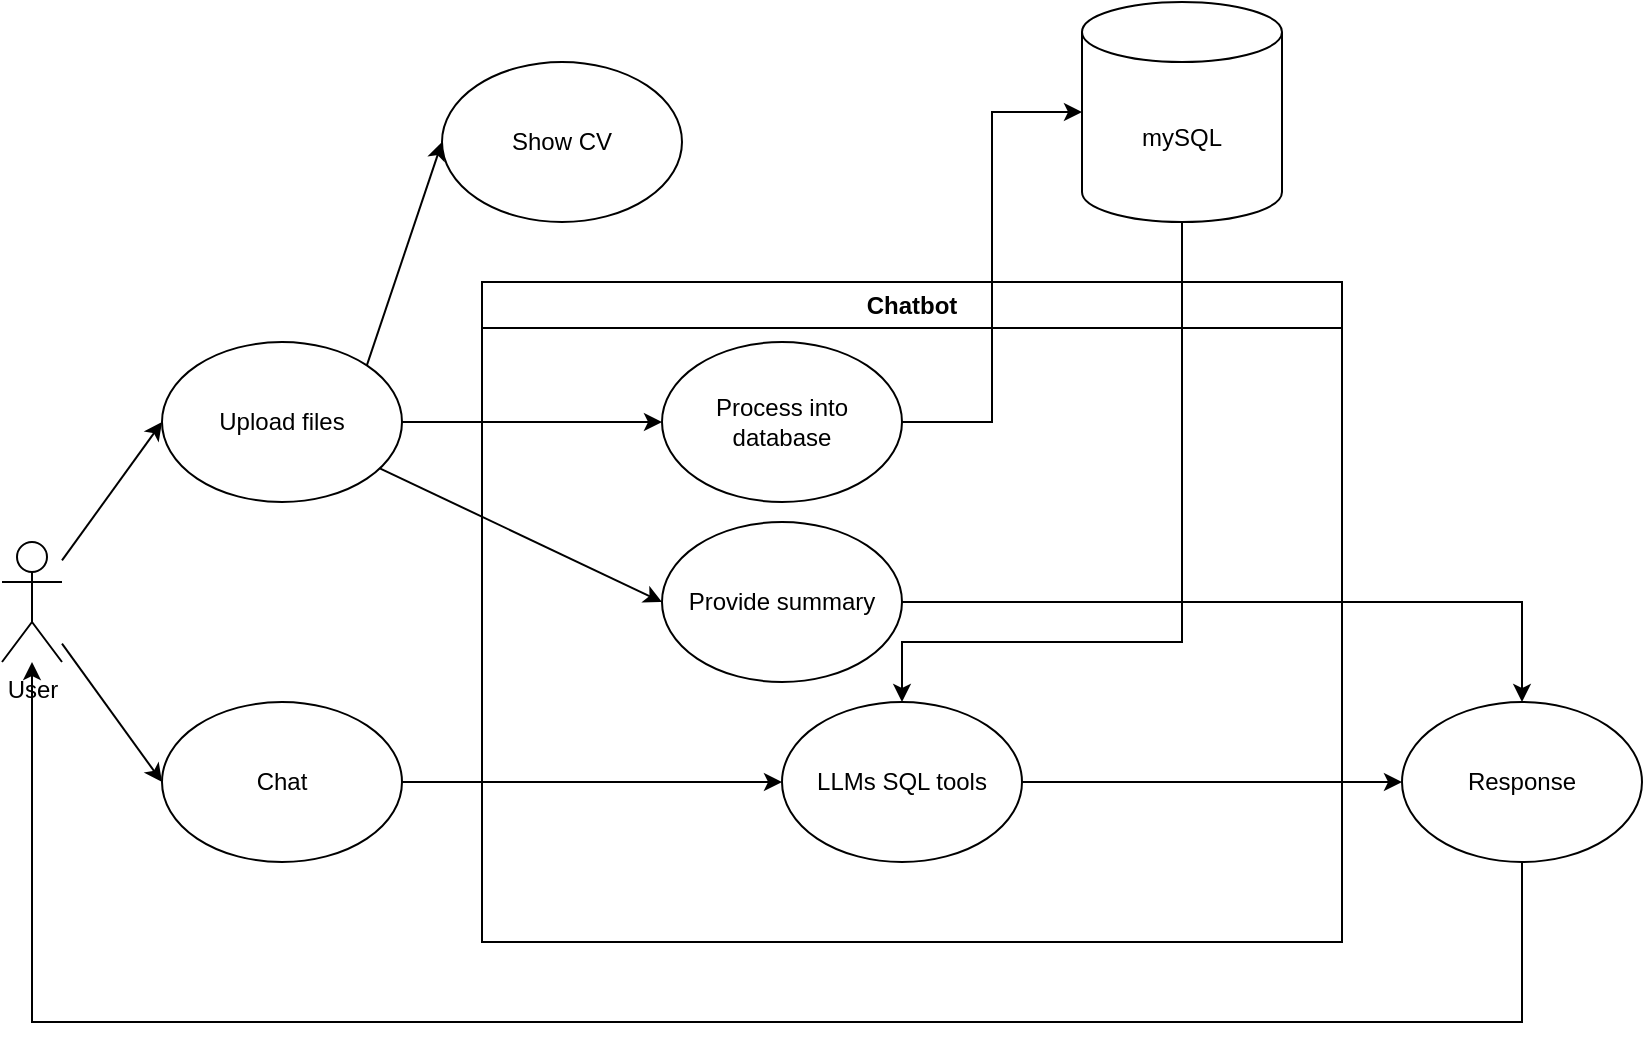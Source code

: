 <mxfile version="24.9.3">
  <diagram name="Page-1" id="jw1H-ovvWYdLWjVF_LY2">
    <mxGraphModel dx="936" dy="659" grid="1" gridSize="10" guides="1" tooltips="1" connect="1" arrows="1" fold="1" page="1" pageScale="1" pageWidth="827" pageHeight="1169" math="0" shadow="0">
      <root>
        <mxCell id="0" />
        <mxCell id="1" parent="0" />
        <mxCell id="jTYP-uvuEeYxCYvf-vFX-19" style="rounded=0;orthogonalLoop=1;jettySize=auto;html=1;entryX=0;entryY=0.5;entryDx=0;entryDy=0;" edge="1" parent="1" source="jTYP-uvuEeYxCYvf-vFX-1" target="jTYP-uvuEeYxCYvf-vFX-2">
          <mxGeometry relative="1" as="geometry" />
        </mxCell>
        <mxCell id="jTYP-uvuEeYxCYvf-vFX-20" style="rounded=0;orthogonalLoop=1;jettySize=auto;html=1;entryX=0;entryY=0.5;entryDx=0;entryDy=0;" edge="1" parent="1" source="jTYP-uvuEeYxCYvf-vFX-1" target="jTYP-uvuEeYxCYvf-vFX-3">
          <mxGeometry relative="1" as="geometry" />
        </mxCell>
        <mxCell id="jTYP-uvuEeYxCYvf-vFX-1" value="User" style="shape=umlActor;verticalLabelPosition=bottom;verticalAlign=top;html=1;outlineConnect=0;" vertex="1" parent="1">
          <mxGeometry x="20" y="350" width="30" height="60" as="geometry" />
        </mxCell>
        <mxCell id="jTYP-uvuEeYxCYvf-vFX-6" style="rounded=0;orthogonalLoop=1;jettySize=auto;html=1;exitX=1;exitY=0;exitDx=0;exitDy=0;entryX=0;entryY=0.5;entryDx=0;entryDy=0;" edge="1" parent="1" source="jTYP-uvuEeYxCYvf-vFX-2" target="jTYP-uvuEeYxCYvf-vFX-4">
          <mxGeometry relative="1" as="geometry" />
        </mxCell>
        <mxCell id="jTYP-uvuEeYxCYvf-vFX-7" style="rounded=0;orthogonalLoop=1;jettySize=auto;html=1;entryX=0;entryY=0.5;entryDx=0;entryDy=0;" edge="1" parent="1" source="jTYP-uvuEeYxCYvf-vFX-2" target="jTYP-uvuEeYxCYvf-vFX-5">
          <mxGeometry relative="1" as="geometry" />
        </mxCell>
        <mxCell id="jTYP-uvuEeYxCYvf-vFX-12" style="edgeStyle=orthogonalEdgeStyle;rounded=0;orthogonalLoop=1;jettySize=auto;html=1;entryX=0;entryY=0.5;entryDx=0;entryDy=0;" edge="1" parent="1" source="jTYP-uvuEeYxCYvf-vFX-2" target="jTYP-uvuEeYxCYvf-vFX-11">
          <mxGeometry relative="1" as="geometry" />
        </mxCell>
        <mxCell id="jTYP-uvuEeYxCYvf-vFX-2" value="Upload files" style="ellipse;whiteSpace=wrap;html=1;" vertex="1" parent="1">
          <mxGeometry x="100" y="250" width="120" height="80" as="geometry" />
        </mxCell>
        <mxCell id="jTYP-uvuEeYxCYvf-vFX-13" style="edgeStyle=orthogonalEdgeStyle;rounded=0;orthogonalLoop=1;jettySize=auto;html=1;" edge="1" parent="1" source="jTYP-uvuEeYxCYvf-vFX-3" target="jTYP-uvuEeYxCYvf-vFX-14">
          <mxGeometry relative="1" as="geometry">
            <mxPoint x="360" y="470" as="targetPoint" />
          </mxGeometry>
        </mxCell>
        <mxCell id="jTYP-uvuEeYxCYvf-vFX-3" value="Chat" style="ellipse;whiteSpace=wrap;html=1;" vertex="1" parent="1">
          <mxGeometry x="100" y="430" width="120" height="80" as="geometry" />
        </mxCell>
        <mxCell id="jTYP-uvuEeYxCYvf-vFX-4" value="Show CV" style="ellipse;whiteSpace=wrap;html=1;" vertex="1" parent="1">
          <mxGeometry x="240" y="110" width="120" height="80" as="geometry" />
        </mxCell>
        <mxCell id="jTYP-uvuEeYxCYvf-vFX-9" value="Chatbot" style="swimlane;whiteSpace=wrap;html=1;" vertex="1" parent="1">
          <mxGeometry x="260" y="220" width="430" height="330" as="geometry" />
        </mxCell>
        <mxCell id="jTYP-uvuEeYxCYvf-vFX-5" value="Provide summary" style="ellipse;whiteSpace=wrap;html=1;" vertex="1" parent="jTYP-uvuEeYxCYvf-vFX-9">
          <mxGeometry x="90" y="120" width="120" height="80" as="geometry" />
        </mxCell>
        <mxCell id="jTYP-uvuEeYxCYvf-vFX-11" value="Process into database" style="ellipse;whiteSpace=wrap;html=1;" vertex="1" parent="jTYP-uvuEeYxCYvf-vFX-9">
          <mxGeometry x="90" y="30" width="120" height="80" as="geometry" />
        </mxCell>
        <mxCell id="jTYP-uvuEeYxCYvf-vFX-14" value="LLMs SQL tools" style="ellipse;whiteSpace=wrap;html=1;" vertex="1" parent="jTYP-uvuEeYxCYvf-vFX-9">
          <mxGeometry x="150" y="210" width="120" height="80" as="geometry" />
        </mxCell>
        <mxCell id="jTYP-uvuEeYxCYvf-vFX-17" style="edgeStyle=orthogonalEdgeStyle;rounded=0;orthogonalLoop=1;jettySize=auto;html=1;entryX=0.5;entryY=0;entryDx=0;entryDy=0;" edge="1" parent="1" source="jTYP-uvuEeYxCYvf-vFX-10" target="jTYP-uvuEeYxCYvf-vFX-14">
          <mxGeometry relative="1" as="geometry">
            <Array as="points">
              <mxPoint x="610" y="400" />
              <mxPoint x="470" y="400" />
            </Array>
          </mxGeometry>
        </mxCell>
        <mxCell id="jTYP-uvuEeYxCYvf-vFX-10" value="mySQL" style="shape=cylinder3;whiteSpace=wrap;html=1;boundedLbl=1;backgroundOutline=1;size=15;" vertex="1" parent="1">
          <mxGeometry x="560" y="80" width="100" height="110" as="geometry" />
        </mxCell>
        <mxCell id="jTYP-uvuEeYxCYvf-vFX-16" style="edgeStyle=orthogonalEdgeStyle;rounded=0;orthogonalLoop=1;jettySize=auto;html=1;entryX=0;entryY=0.5;entryDx=0;entryDy=0;entryPerimeter=0;" edge="1" parent="1" source="jTYP-uvuEeYxCYvf-vFX-11" target="jTYP-uvuEeYxCYvf-vFX-10">
          <mxGeometry relative="1" as="geometry" />
        </mxCell>
        <mxCell id="jTYP-uvuEeYxCYvf-vFX-22" style="edgeStyle=orthogonalEdgeStyle;rounded=0;orthogonalLoop=1;jettySize=auto;html=1;" edge="1" parent="1" source="jTYP-uvuEeYxCYvf-vFX-21" target="jTYP-uvuEeYxCYvf-vFX-1">
          <mxGeometry relative="1" as="geometry">
            <Array as="points">
              <mxPoint x="780" y="590" />
              <mxPoint x="35" y="590" />
            </Array>
          </mxGeometry>
        </mxCell>
        <mxCell id="jTYP-uvuEeYxCYvf-vFX-21" value="Response" style="ellipse;whiteSpace=wrap;html=1;" vertex="1" parent="1">
          <mxGeometry x="720" y="430" width="120" height="80" as="geometry" />
        </mxCell>
        <mxCell id="jTYP-uvuEeYxCYvf-vFX-18" style="edgeStyle=orthogonalEdgeStyle;rounded=0;orthogonalLoop=1;jettySize=auto;html=1;" edge="1" parent="1" source="jTYP-uvuEeYxCYvf-vFX-14" target="jTYP-uvuEeYxCYvf-vFX-21">
          <mxGeometry relative="1" as="geometry">
            <mxPoint x="710" y="470" as="targetPoint" />
          </mxGeometry>
        </mxCell>
        <mxCell id="jTYP-uvuEeYxCYvf-vFX-23" style="edgeStyle=orthogonalEdgeStyle;rounded=0;orthogonalLoop=1;jettySize=auto;html=1;entryX=0.5;entryY=0;entryDx=0;entryDy=0;" edge="1" parent="1" source="jTYP-uvuEeYxCYvf-vFX-5" target="jTYP-uvuEeYxCYvf-vFX-21">
          <mxGeometry relative="1" as="geometry" />
        </mxCell>
      </root>
    </mxGraphModel>
  </diagram>
</mxfile>

